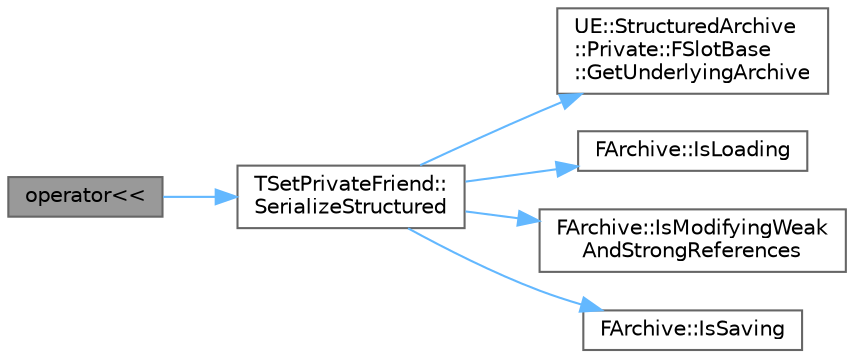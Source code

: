 digraph "operator&lt;&lt;"
{
 // INTERACTIVE_SVG=YES
 // LATEX_PDF_SIZE
  bgcolor="transparent";
  edge [fontname=Helvetica,fontsize=10,labelfontname=Helvetica,labelfontsize=10];
  node [fontname=Helvetica,fontsize=10,shape=box,height=0.2,width=0.4];
  rankdir="LR";
  Node1 [id="Node000001",label="operator\<\<",height=0.2,width=0.4,color="gray40", fillcolor="grey60", style="filled", fontcolor="black",tooltip="Structured archive serializer."];
  Node1 -> Node2 [id="edge1_Node000001_Node000002",color="steelblue1",style="solid",tooltip=" "];
  Node2 [id="Node000002",label="TSetPrivateFriend::\lSerializeStructured",height=0.2,width=0.4,color="grey40", fillcolor="white", style="filled",URL="$dd/dd5/structTSetPrivateFriend.html#ab3d8d6d59f1061eb35b856a3950b333a",tooltip="Structured archive serializer."];
  Node2 -> Node3 [id="edge2_Node000002_Node000003",color="steelblue1",style="solid",tooltip=" "];
  Node3 [id="Node000003",label="UE::StructuredArchive\l::Private::FSlotBase\l::GetUnderlyingArchive",height=0.2,width=0.4,color="grey40", fillcolor="white", style="filled",URL="$db/de0/classUE_1_1StructuredArchive_1_1Private_1_1FSlotBase.html#a1b07f07cada0e896a73cea9d06c610fc",tooltip=" "];
  Node2 -> Node4 [id="edge3_Node000002_Node000004",color="steelblue1",style="solid",tooltip=" "];
  Node4 [id="Node000004",label="FArchive::IsLoading",height=0.2,width=0.4,color="grey40", fillcolor="white", style="filled",URL="$d0/df8/classFArchive.html#acf9a2e5809a7468906872f179381711c",tooltip="Returns true if this archive is for loading data."];
  Node2 -> Node5 [id="edge4_Node000002_Node000005",color="steelblue1",style="solid",tooltip=" "];
  Node5 [id="Node000005",label="FArchive::IsModifyingWeak\lAndStrongReferences",height=0.2,width=0.4,color="grey40", fillcolor="white", style="filled",URL="$d0/df8/classFArchive.html#a16a3d0c8a0814635dba0bff4daf2e60f",tooltip="Returns true if this archive should modify/search weak object references as well as strong ones."];
  Node2 -> Node6 [id="edge5_Node000002_Node000006",color="steelblue1",style="solid",tooltip=" "];
  Node6 [id="Node000006",label="FArchive::IsSaving",height=0.2,width=0.4,color="grey40", fillcolor="white", style="filled",URL="$d0/df8/classFArchive.html#a5b494b343bae1dbe84f18b8ff914096c",tooltip="Returns true if this archive is for saving data, this can also be a pre-save preparation archive."];
}
